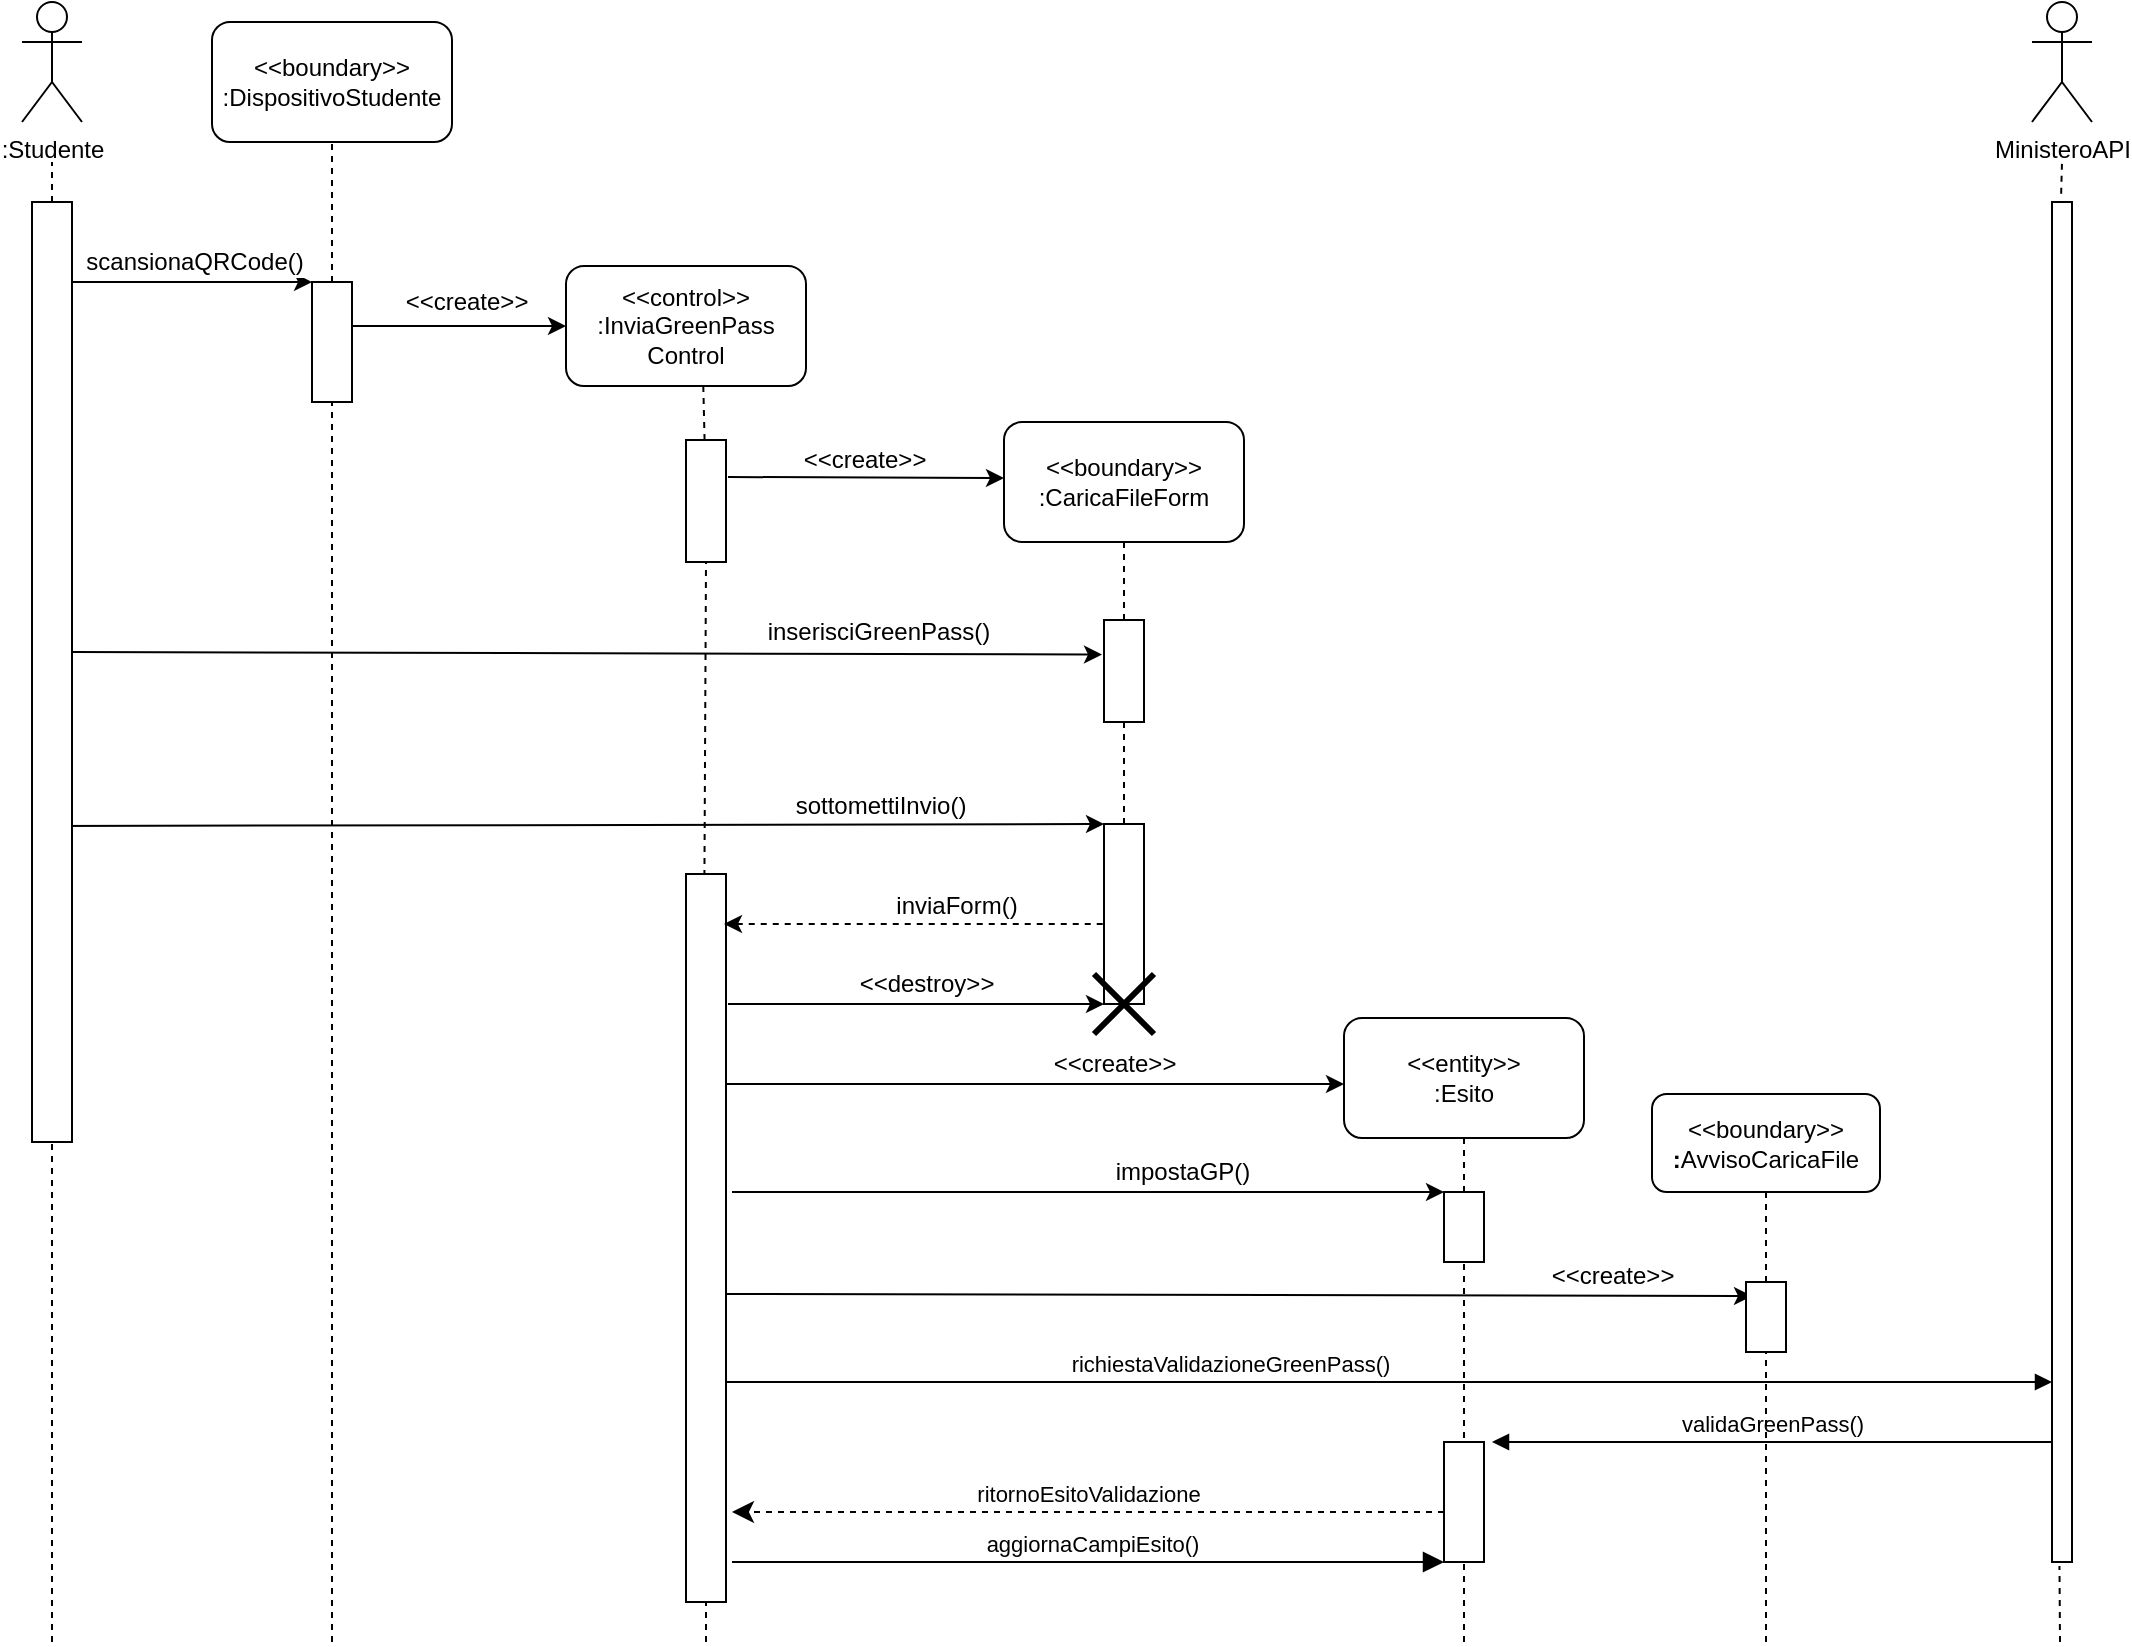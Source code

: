 <mxfile version="16.1.2" type="device"><diagram id="3oSvDGOatLk9u67_mZz0" name="Page-1"><mxGraphModel dx="599" dy="381" grid="1" gridSize="10" guides="1" tooltips="1" connect="1" arrows="1" fold="1" page="0" pageScale="1" pageWidth="827" pageHeight="1169" math="0" shadow="0"><root><mxCell id="0"/><mxCell id="1" parent="0"/><mxCell id="yBEEGQiD1R_s9dl0zZAL-3" value="" style="rounded=0;whiteSpace=wrap;html=1;" parent="1" vertex="1"><mxGeometry x="586" y="471" width="20" height="90" as="geometry"/></mxCell><mxCell id="yBEEGQiD1R_s9dl0zZAL-2" value="" style="rounded=0;whiteSpace=wrap;html=1;" parent="1" vertex="1"><mxGeometry x="586" y="369" width="20" height="51" as="geometry"/></mxCell><mxCell id="IDuw-8JFrLE6EBzs1RF2-32" value="" style="rounded=0;whiteSpace=wrap;html=1;" parent="1" vertex="1"><mxGeometry x="190" y="200" width="20" height="60" as="geometry"/></mxCell><mxCell id="IDuw-8JFrLE6EBzs1RF2-1" value=":Studente" style="shape=umlActor;verticalLabelPosition=bottom;verticalAlign=top;outlineConnect=0;html=1;" parent="1" vertex="1"><mxGeometry x="45" y="60" width="30" height="60" as="geometry"/></mxCell><mxCell id="IDuw-8JFrLE6EBzs1RF2-2" value="&amp;lt;&amp;lt;boundary&amp;gt;&amp;gt;&lt;br&gt;:CaricaFileForm" style="rounded=1;whiteSpace=wrap;html=1;" parent="1" vertex="1"><mxGeometry x="536" y="270" width="120" height="60" as="geometry"/></mxCell><mxCell id="IDuw-8JFrLE6EBzs1RF2-3" value="&amp;lt;&amp;lt;control&amp;gt;&amp;gt;&lt;br&gt;:InviaGreenPass&lt;br&gt;Control" style="rounded=1;whiteSpace=wrap;html=1;" parent="1" vertex="1"><mxGeometry x="317" y="192" width="120" height="60" as="geometry"/></mxCell><mxCell id="IDuw-8JFrLE6EBzs1RF2-4" value="&amp;lt;&amp;lt;boundary&amp;gt;&amp;gt;&lt;br&gt;:DispositivoStudente" style="rounded=1;whiteSpace=wrap;html=1;" parent="1" vertex="1"><mxGeometry x="140" y="70" width="120" height="60" as="geometry"/></mxCell><mxCell id="IDuw-8JFrLE6EBzs1RF2-6" value="&amp;lt;&amp;lt;entity&amp;gt;&amp;gt;&lt;br&gt;:Esito" style="rounded=1;whiteSpace=wrap;html=1;" parent="1" vertex="1"><mxGeometry x="706" y="568" width="120" height="60" as="geometry"/></mxCell><mxCell id="IDuw-8JFrLE6EBzs1RF2-8" value="" style="endArrow=none;dashed=1;html=1;rounded=0;startArrow=none;" parent="1" source="IDuw-8JFrLE6EBzs1RF2-51" edge="1"><mxGeometry width="50" height="50" relative="1" as="geometry"><mxPoint x="60" y="510" as="sourcePoint"/><mxPoint x="60" y="140" as="targetPoint"/></mxGeometry></mxCell><mxCell id="IDuw-8JFrLE6EBzs1RF2-9" value="" style="endArrow=none;dashed=1;html=1;rounded=0;startArrow=none;entryX=0.5;entryY=1;entryDx=0;entryDy=0;" parent="1" target="IDuw-8JFrLE6EBzs1RF2-2" edge="1"><mxGeometry width="50" height="50" relative="1" as="geometry"><mxPoint x="596" y="369" as="sourcePoint"/><mxPoint x="595.5" y="379" as="targetPoint"/></mxGeometry></mxCell><mxCell id="IDuw-8JFrLE6EBzs1RF2-10" value="" style="endArrow=none;dashed=1;html=1;rounded=0;startArrow=none;entryX=0.5;entryY=1;entryDx=0;entryDy=0;" parent="1" source="IDuw-8JFrLE6EBzs1RF2-32" target="IDuw-8JFrLE6EBzs1RF2-4" edge="1"><mxGeometry width="50" height="50" relative="1" as="geometry"><mxPoint x="199.5" y="480" as="sourcePoint"/><mxPoint x="200" y="140" as="targetPoint"/></mxGeometry></mxCell><mxCell id="IDuw-8JFrLE6EBzs1RF2-11" value="" style="endArrow=none;dashed=1;html=1;rounded=0;startArrow=none;entryX=0.572;entryY=0.997;entryDx=0;entryDy=0;entryPerimeter=0;" parent="1" source="IDuw-8JFrLE6EBzs1RF2-34" target="IDuw-8JFrLE6EBzs1RF2-3" edge="1"><mxGeometry width="50" height="50" relative="1" as="geometry"><mxPoint x="386" y="349" as="sourcePoint"/><mxPoint x="386" y="309" as="targetPoint"/></mxGeometry></mxCell><mxCell id="IDuw-8JFrLE6EBzs1RF2-12" value="" style="endArrow=classic;html=1;rounded=0;" parent="1" edge="1"><mxGeometry width="50" height="50" relative="1" as="geometry"><mxPoint x="60" y="200" as="sourcePoint"/><mxPoint x="190" y="200" as="targetPoint"/></mxGeometry></mxCell><mxCell id="IDuw-8JFrLE6EBzs1RF2-13" value="scansionaQRCode()" style="edgeLabel;html=1;align=center;verticalAlign=middle;resizable=0;points=[];fontSize=12;" parent="IDuw-8JFrLE6EBzs1RF2-12" vertex="1" connectable="0"><mxGeometry x="0.313" y="1" relative="1" as="geometry"><mxPoint x="-15" y="-9" as="offset"/></mxGeometry></mxCell><mxCell id="IDuw-8JFrLE6EBzs1RF2-14" value="" style="endArrow=classic;html=1;rounded=0;entryX=0;entryY=0.5;entryDx=0;entryDy=0;" parent="1" target="IDuw-8JFrLE6EBzs1RF2-3" edge="1"><mxGeometry width="50" height="50" relative="1" as="geometry"><mxPoint x="210" y="222" as="sourcePoint"/><mxPoint x="380" y="230" as="targetPoint"/></mxGeometry></mxCell><mxCell id="IDuw-8JFrLE6EBzs1RF2-15" value="&amp;lt;&amp;lt;create&amp;gt;&amp;gt;" style="edgeLabel;html=1;align=center;verticalAlign=middle;resizable=0;points=[];fontSize=12;" parent="IDuw-8JFrLE6EBzs1RF2-14" vertex="1" connectable="0"><mxGeometry x="0.313" y="1" relative="1" as="geometry"><mxPoint x="-13" y="-11" as="offset"/></mxGeometry></mxCell><mxCell id="IDuw-8JFrLE6EBzs1RF2-16" value="" style="endArrow=classic;html=1;rounded=0;entryX=0;entryY=0.5;entryDx=0;entryDy=0;" parent="1" edge="1"><mxGeometry width="50" height="50" relative="1" as="geometry"><mxPoint x="398" y="297.5" as="sourcePoint"/><mxPoint x="536" y="298" as="targetPoint"/></mxGeometry></mxCell><mxCell id="IDuw-8JFrLE6EBzs1RF2-17" value="&lt;font style=&quot;font-size: 12px&quot;&gt;&amp;lt;&amp;lt;create&amp;gt;&amp;gt;&lt;/font&gt;" style="edgeLabel;html=1;align=center;verticalAlign=middle;resizable=0;points=[];" parent="IDuw-8JFrLE6EBzs1RF2-16" vertex="1" connectable="0"><mxGeometry x="0.313" y="1" relative="1" as="geometry"><mxPoint x="-23" y="-8" as="offset"/></mxGeometry></mxCell><mxCell id="IDuw-8JFrLE6EBzs1RF2-18" value="" style="endArrow=classic;html=1;rounded=0;entryX=-0.05;entryY=0.339;entryDx=0;entryDy=0;entryPerimeter=0;" parent="1" target="yBEEGQiD1R_s9dl0zZAL-2" edge="1"><mxGeometry width="50" height="50" relative="1" as="geometry"><mxPoint x="70" y="385" as="sourcePoint"/><mxPoint x="580" y="385" as="targetPoint"/></mxGeometry></mxCell><mxCell id="IDuw-8JFrLE6EBzs1RF2-19" value="&lt;font style=&quot;font-size: 12px&quot;&gt;inserisciGreenPass()&lt;/font&gt;" style="edgeLabel;html=1;align=center;verticalAlign=middle;resizable=0;points=[];" parent="IDuw-8JFrLE6EBzs1RF2-18" vertex="1" connectable="0"><mxGeometry x="0.313" y="1" relative="1" as="geometry"><mxPoint x="65" y="-10" as="offset"/></mxGeometry></mxCell><mxCell id="IDuw-8JFrLE6EBzs1RF2-20" value="" style="endArrow=classic;html=1;rounded=0;entryX=0;entryY=0;entryDx=0;entryDy=0;" parent="1" target="yBEEGQiD1R_s9dl0zZAL-3" edge="1"><mxGeometry width="50" height="50" relative="1" as="geometry"><mxPoint x="60" y="472" as="sourcePoint"/><mxPoint x="620" y="472" as="targetPoint"/></mxGeometry></mxCell><mxCell id="IDuw-8JFrLE6EBzs1RF2-21" value="sottomettiInvio()" style="edgeLabel;html=1;align=center;verticalAlign=middle;resizable=0;points=[];fontSize=12;" parent="IDuw-8JFrLE6EBzs1RF2-20" vertex="1" connectable="0"><mxGeometry x="0.313" y="1" relative="1" as="geometry"><mxPoint x="68" y="-9" as="offset"/></mxGeometry></mxCell><mxCell id="IDuw-8JFrLE6EBzs1RF2-24" value="" style="endArrow=classic;html=1;rounded=0;" parent="1" edge="1"><mxGeometry width="50" height="50" relative="1" as="geometry"><mxPoint x="397" y="601" as="sourcePoint"/><mxPoint x="706" y="601" as="targetPoint"/></mxGeometry></mxCell><mxCell id="IDuw-8JFrLE6EBzs1RF2-25" value="&amp;lt;&amp;lt;create&amp;gt;&amp;gt;" style="edgeLabel;html=1;align=center;verticalAlign=middle;resizable=0;points=[];fontSize=12;" parent="IDuw-8JFrLE6EBzs1RF2-24" vertex="1" connectable="0"><mxGeometry x="0.313" y="1" relative="1" as="geometry"><mxPoint x="-9" y="-9" as="offset"/></mxGeometry></mxCell><mxCell id="IDuw-8JFrLE6EBzs1RF2-26" value="" style="endArrow=classic;html=1;rounded=0;" parent="1" edge="1"><mxGeometry width="50" height="50" relative="1" as="geometry"><mxPoint x="398" y="561" as="sourcePoint"/><mxPoint x="586" y="561" as="targetPoint"/></mxGeometry></mxCell><mxCell id="IDuw-8JFrLE6EBzs1RF2-27" value="&amp;lt;&amp;lt;destroy&amp;gt;&amp;gt;" style="edgeLabel;html=1;align=center;verticalAlign=middle;resizable=0;points=[];fontSize=12;" parent="IDuw-8JFrLE6EBzs1RF2-26" vertex="1" connectable="0"><mxGeometry x="0.313" y="1" relative="1" as="geometry"><mxPoint x="-25" y="-9" as="offset"/></mxGeometry></mxCell><mxCell id="IDuw-8JFrLE6EBzs1RF2-33" value="" style="endArrow=none;dashed=1;html=1;rounded=0;" parent="1" target="IDuw-8JFrLE6EBzs1RF2-32" edge="1"><mxGeometry width="50" height="50" relative="1" as="geometry"><mxPoint x="200" y="880" as="sourcePoint"/><mxPoint x="199.5" y="130" as="targetPoint"/></mxGeometry></mxCell><mxCell id="IDuw-8JFrLE6EBzs1RF2-35" value="" style="endArrow=none;dashed=1;html=1;rounded=0;startArrow=none;entryX=0.5;entryY=1;entryDx=0;entryDy=0;" parent="1" target="IDuw-8JFrLE6EBzs1RF2-34" edge="1"><mxGeometry width="50" height="50" relative="1" as="geometry"><mxPoint x="386" y="539" as="sourcePoint"/><mxPoint x="386" y="350" as="targetPoint"/></mxGeometry></mxCell><mxCell id="IDuw-8JFrLE6EBzs1RF2-38" value="" style="endArrow=none;dashed=1;html=1;rounded=0;startArrow=none;entryX=0.5;entryY=1;entryDx=0;entryDy=0;" parent="1" source="yBEEGQiD1R_s9dl0zZAL-3" target="yBEEGQiD1R_s9dl0zZAL-2" edge="1"><mxGeometry width="50" height="50" relative="1" as="geometry"><mxPoint x="596" y="519" as="sourcePoint"/><mxPoint x="596" y="459" as="targetPoint"/></mxGeometry></mxCell><mxCell id="IDuw-8JFrLE6EBzs1RF2-42" value="" style="rounded=0;whiteSpace=wrap;html=1;" parent="1" vertex="1"><mxGeometry x="377" y="496" width="20" height="364" as="geometry"/></mxCell><mxCell id="IDuw-8JFrLE6EBzs1RF2-44" value="" style="endArrow=none;html=1;rounded=0;endFill=0;startArrow=classic;startFill=1;dashed=1;" parent="1" edge="1"><mxGeometry width="50" height="50" relative="1" as="geometry"><mxPoint x="396" y="521" as="sourcePoint"/><mxPoint x="586" y="521" as="targetPoint"/></mxGeometry></mxCell><mxCell id="IDuw-8JFrLE6EBzs1RF2-45" value="inviaForm()" style="edgeLabel;html=1;align=center;verticalAlign=middle;resizable=0;points=[];fontSize=12;" parent="IDuw-8JFrLE6EBzs1RF2-44" vertex="1" connectable="0"><mxGeometry x="0.313" y="1" relative="1" as="geometry"><mxPoint x="-9" y="-8" as="offset"/></mxGeometry></mxCell><mxCell id="IDuw-8JFrLE6EBzs1RF2-47" value="" style="shape=umlDestroy;whiteSpace=wrap;html=1;strokeWidth=3;" parent="1" vertex="1"><mxGeometry x="581" y="546" width="30" height="30" as="geometry"/></mxCell><mxCell id="IDuw-8JFrLE6EBzs1RF2-49" value="" style="endArrow=classic;html=1;rounded=0;" parent="1" edge="1"><mxGeometry width="50" height="50" relative="1" as="geometry"><mxPoint x="397" y="706" as="sourcePoint"/><mxPoint x="910" y="707" as="targetPoint"/></mxGeometry></mxCell><mxCell id="IDuw-8JFrLE6EBzs1RF2-50" value="&amp;lt;&amp;lt;create&amp;gt;&amp;gt;" style="edgeLabel;html=1;align=center;verticalAlign=middle;resizable=0;points=[];fontSize=12;" parent="IDuw-8JFrLE6EBzs1RF2-49" vertex="1" connectable="0"><mxGeometry x="0.313" y="1" relative="1" as="geometry"><mxPoint x="106" y="-9" as="offset"/></mxGeometry></mxCell><mxCell id="IDuw-8JFrLE6EBzs1RF2-51" value="" style="rounded=0;whiteSpace=wrap;html=1;" parent="1" vertex="1"><mxGeometry x="50" y="160" width="20" height="470" as="geometry"/></mxCell><mxCell id="IDuw-8JFrLE6EBzs1RF2-52" value="" style="endArrow=none;dashed=1;html=1;rounded=0;" parent="1" target="IDuw-8JFrLE6EBzs1RF2-51" edge="1"><mxGeometry width="50" height="50" relative="1" as="geometry"><mxPoint x="60" y="880" as="sourcePoint"/><mxPoint x="60" y="140" as="targetPoint"/></mxGeometry></mxCell><mxCell id="IDuw-8JFrLE6EBzs1RF2-53" value="" style="endArrow=none;dashed=1;html=1;rounded=0;startArrow=none;entryX=0.5;entryY=1;entryDx=0;entryDy=0;" parent="1" target="IDuw-8JFrLE6EBzs1RF2-42" edge="1"><mxGeometry width="50" height="50" relative="1" as="geometry"><mxPoint x="387" y="880" as="sourcePoint"/><mxPoint x="387" y="830" as="targetPoint"/></mxGeometry></mxCell><mxCell id="yv8-oNfqKXSNyDYt3hD--2" value="" style="endArrow=none;dashed=1;html=1;rounded=0;startArrow=none;entryX=0.5;entryY=1;entryDx=0;entryDy=0;" parent="1" source="fKDjystxjxz5mdsVS7Md-1" target="IDuw-8JFrLE6EBzs1RF2-6" edge="1"><mxGeometry width="50" height="50" relative="1" as="geometry"><mxPoint x="766" y="740" as="sourcePoint"/><mxPoint x="765.29" y="636" as="targetPoint"/></mxGeometry></mxCell><mxCell id="yv8-oNfqKXSNyDYt3hD--3" value="" style="endArrow=none;dashed=1;html=1;rounded=0;startArrow=none;entryX=0.5;entryY=1;entryDx=0;entryDy=0;" parent="1" source="y_BYuwkj6a-1vWGCJQAe-10" target="IDuw-8JFrLE6EBzs1RF2-5" edge="1"><mxGeometry width="50" height="50" relative="1" as="geometry"><mxPoint x="917" y="740" as="sourcePoint"/><mxPoint x="960.7" y="696" as="targetPoint"/></mxGeometry></mxCell><mxCell id="IDuw-8JFrLE6EBzs1RF2-5" value="&amp;lt;&amp;lt;boundary&amp;gt;&amp;gt;&lt;br&gt;&lt;font&gt;&lt;span style=&quot;font-size: 12px&quot;&gt;&lt;b&gt;:&lt;/b&gt;AvvisoCarica&lt;/span&gt;&lt;font style=&quot;font-size: 12px&quot;&gt;File&lt;/font&gt;&lt;/font&gt;" style="rounded=1;whiteSpace=wrap;html=1;" parent="1" vertex="1"><mxGeometry x="860" y="606" width="114" height="49" as="geometry"/></mxCell><mxCell id="IDuw-8JFrLE6EBzs1RF2-34" value="" style="rounded=0;whiteSpace=wrap;html=1;" parent="1" vertex="1"><mxGeometry x="377" y="279" width="20" height="61" as="geometry"/></mxCell><mxCell id="fKDjystxjxz5mdsVS7Md-1" value="" style="rounded=0;whiteSpace=wrap;html=1;" parent="1" vertex="1"><mxGeometry x="756" y="655" width="20" height="35" as="geometry"/></mxCell><mxCell id="fKDjystxjxz5mdsVS7Md-2" value="" style="endArrow=none;dashed=1;html=1;rounded=0;startArrow=none;entryX=0.5;entryY=1;entryDx=0;entryDy=0;" parent="1" target="fKDjystxjxz5mdsVS7Md-1" edge="1"><mxGeometry width="50" height="50" relative="1" as="geometry"><mxPoint x="766" y="880" as="sourcePoint"/><mxPoint x="766" y="628" as="targetPoint"/></mxGeometry></mxCell><mxCell id="fKDjystxjxz5mdsVS7Md-3" value="" style="endArrow=classic;html=1;rounded=0;" parent="1" edge="1"><mxGeometry width="50" height="50" relative="1" as="geometry"><mxPoint x="400" y="655" as="sourcePoint"/><mxPoint x="756" y="655" as="targetPoint"/></mxGeometry></mxCell><mxCell id="fKDjystxjxz5mdsVS7Md-4" value="impostaGP()" style="edgeLabel;html=1;align=center;verticalAlign=middle;resizable=0;points=[];fontSize=12;" parent="fKDjystxjxz5mdsVS7Md-3" vertex="1" connectable="0"><mxGeometry x="0.313" y="1" relative="1" as="geometry"><mxPoint x="-9" y="-9" as="offset"/></mxGeometry></mxCell><mxCell id="y_BYuwkj6a-1vWGCJQAe-1" value="MinisteroAPI" style="shape=umlActor;verticalLabelPosition=bottom;verticalAlign=top;html=1;" parent="1" vertex="1"><mxGeometry x="1050" y="60" width="30" height="60" as="geometry"/></mxCell><mxCell id="y_BYuwkj6a-1vWGCJQAe-2" value="" style="html=1;points=[];perimeter=orthogonalPerimeter;" parent="1" vertex="1"><mxGeometry x="1060" y="160" width="10" height="680" as="geometry"/></mxCell><mxCell id="y_BYuwkj6a-1vWGCJQAe-3" value="" style="endArrow=none;dashed=1;html=1;rounded=0;exitX=0.458;exitY=-0.006;exitDx=0;exitDy=0;exitPerimeter=0;" parent="1" source="y_BYuwkj6a-1vWGCJQAe-2" edge="1"><mxGeometry width="50" height="50" relative="1" as="geometry"><mxPoint x="910" y="260" as="sourcePoint"/><mxPoint x="1065" y="140" as="targetPoint"/></mxGeometry></mxCell><mxCell id="y_BYuwkj6a-1vWGCJQAe-4" value="" style="endArrow=none;dashed=1;html=1;rounded=0;entryX=0.374;entryY=1.003;entryDx=0;entryDy=0;entryPerimeter=0;" parent="1" target="y_BYuwkj6a-1vWGCJQAe-2" edge="1"><mxGeometry width="50" height="50" relative="1" as="geometry"><mxPoint x="1064" y="880" as="sourcePoint"/><mxPoint x="960" y="730" as="targetPoint"/></mxGeometry></mxCell><mxCell id="y_BYuwkj6a-1vWGCJQAe-5" value="richiestaValidazioneGreenPass()" style="html=1;verticalAlign=bottom;endArrow=block;rounded=0;edgeStyle=orthogonalEdgeStyle;" parent="1" edge="1"><mxGeometry x="-0.241" width="80" relative="1" as="geometry"><mxPoint x="397" y="750" as="sourcePoint"/><mxPoint x="1060" y="750" as="targetPoint"/><Array as="points"><mxPoint x="737" y="750"/><mxPoint x="737" y="750"/></Array><mxPoint as="offset"/></mxGeometry></mxCell><mxCell id="y_BYuwkj6a-1vWGCJQAe-7" value="validaGreenPass()" style="html=1;verticalAlign=bottom;endArrow=block;rounded=0;" parent="1" edge="1"><mxGeometry width="80" relative="1" as="geometry"><mxPoint x="1060" y="780" as="sourcePoint"/><mxPoint x="780" y="780" as="targetPoint"/></mxGeometry></mxCell><mxCell id="y_BYuwkj6a-1vWGCJQAe-8" value="" style="rounded=0;whiteSpace=wrap;html=1;" parent="1" vertex="1"><mxGeometry x="756" y="780" width="20" height="60" as="geometry"/></mxCell><mxCell id="y_BYuwkj6a-1vWGCJQAe-9" value="ritornoEsitoValidazione" style="html=1;verticalAlign=bottom;endArrow=classic;dashed=1;endSize=8;rounded=0;endFill=1;" parent="1" edge="1"><mxGeometry relative="1" as="geometry"><mxPoint x="756" y="815" as="sourcePoint"/><mxPoint x="400" y="815" as="targetPoint"/></mxGeometry></mxCell><mxCell id="y_BYuwkj6a-1vWGCJQAe-10" value="" style="rounded=0;whiteSpace=wrap;html=1;" parent="1" vertex="1"><mxGeometry x="907" y="700" width="20" height="35" as="geometry"/></mxCell><mxCell id="y_BYuwkj6a-1vWGCJQAe-11" value="" style="endArrow=none;dashed=1;html=1;rounded=0;startArrow=none;entryX=0.5;entryY=1;entryDx=0;entryDy=0;" parent="1" target="y_BYuwkj6a-1vWGCJQAe-10" edge="1"><mxGeometry width="50" height="50" relative="1" as="geometry"><mxPoint x="917" y="880" as="sourcePoint"/><mxPoint x="917" y="655" as="targetPoint"/></mxGeometry></mxCell><mxCell id="v5luhvMSmmmKUJq46G0A-1" value="aggiornaCampiEsito()" style="html=1;verticalAlign=bottom;endArrow=block;endSize=8;rounded=0;entryX=0;entryY=1;entryDx=0;entryDy=0;exitX=1.15;exitY=0.945;exitDx=0;exitDy=0;exitPerimeter=0;endFill=1;" edge="1" parent="1" source="IDuw-8JFrLE6EBzs1RF2-42" target="y_BYuwkj6a-1vWGCJQAe-8"><mxGeometry x="0.011" relative="1" as="geometry"><mxPoint x="586" y="850" as="sourcePoint"/><mxPoint x="506" y="850" as="targetPoint"/><mxPoint as="offset"/></mxGeometry></mxCell></root></mxGraphModel></diagram></mxfile>